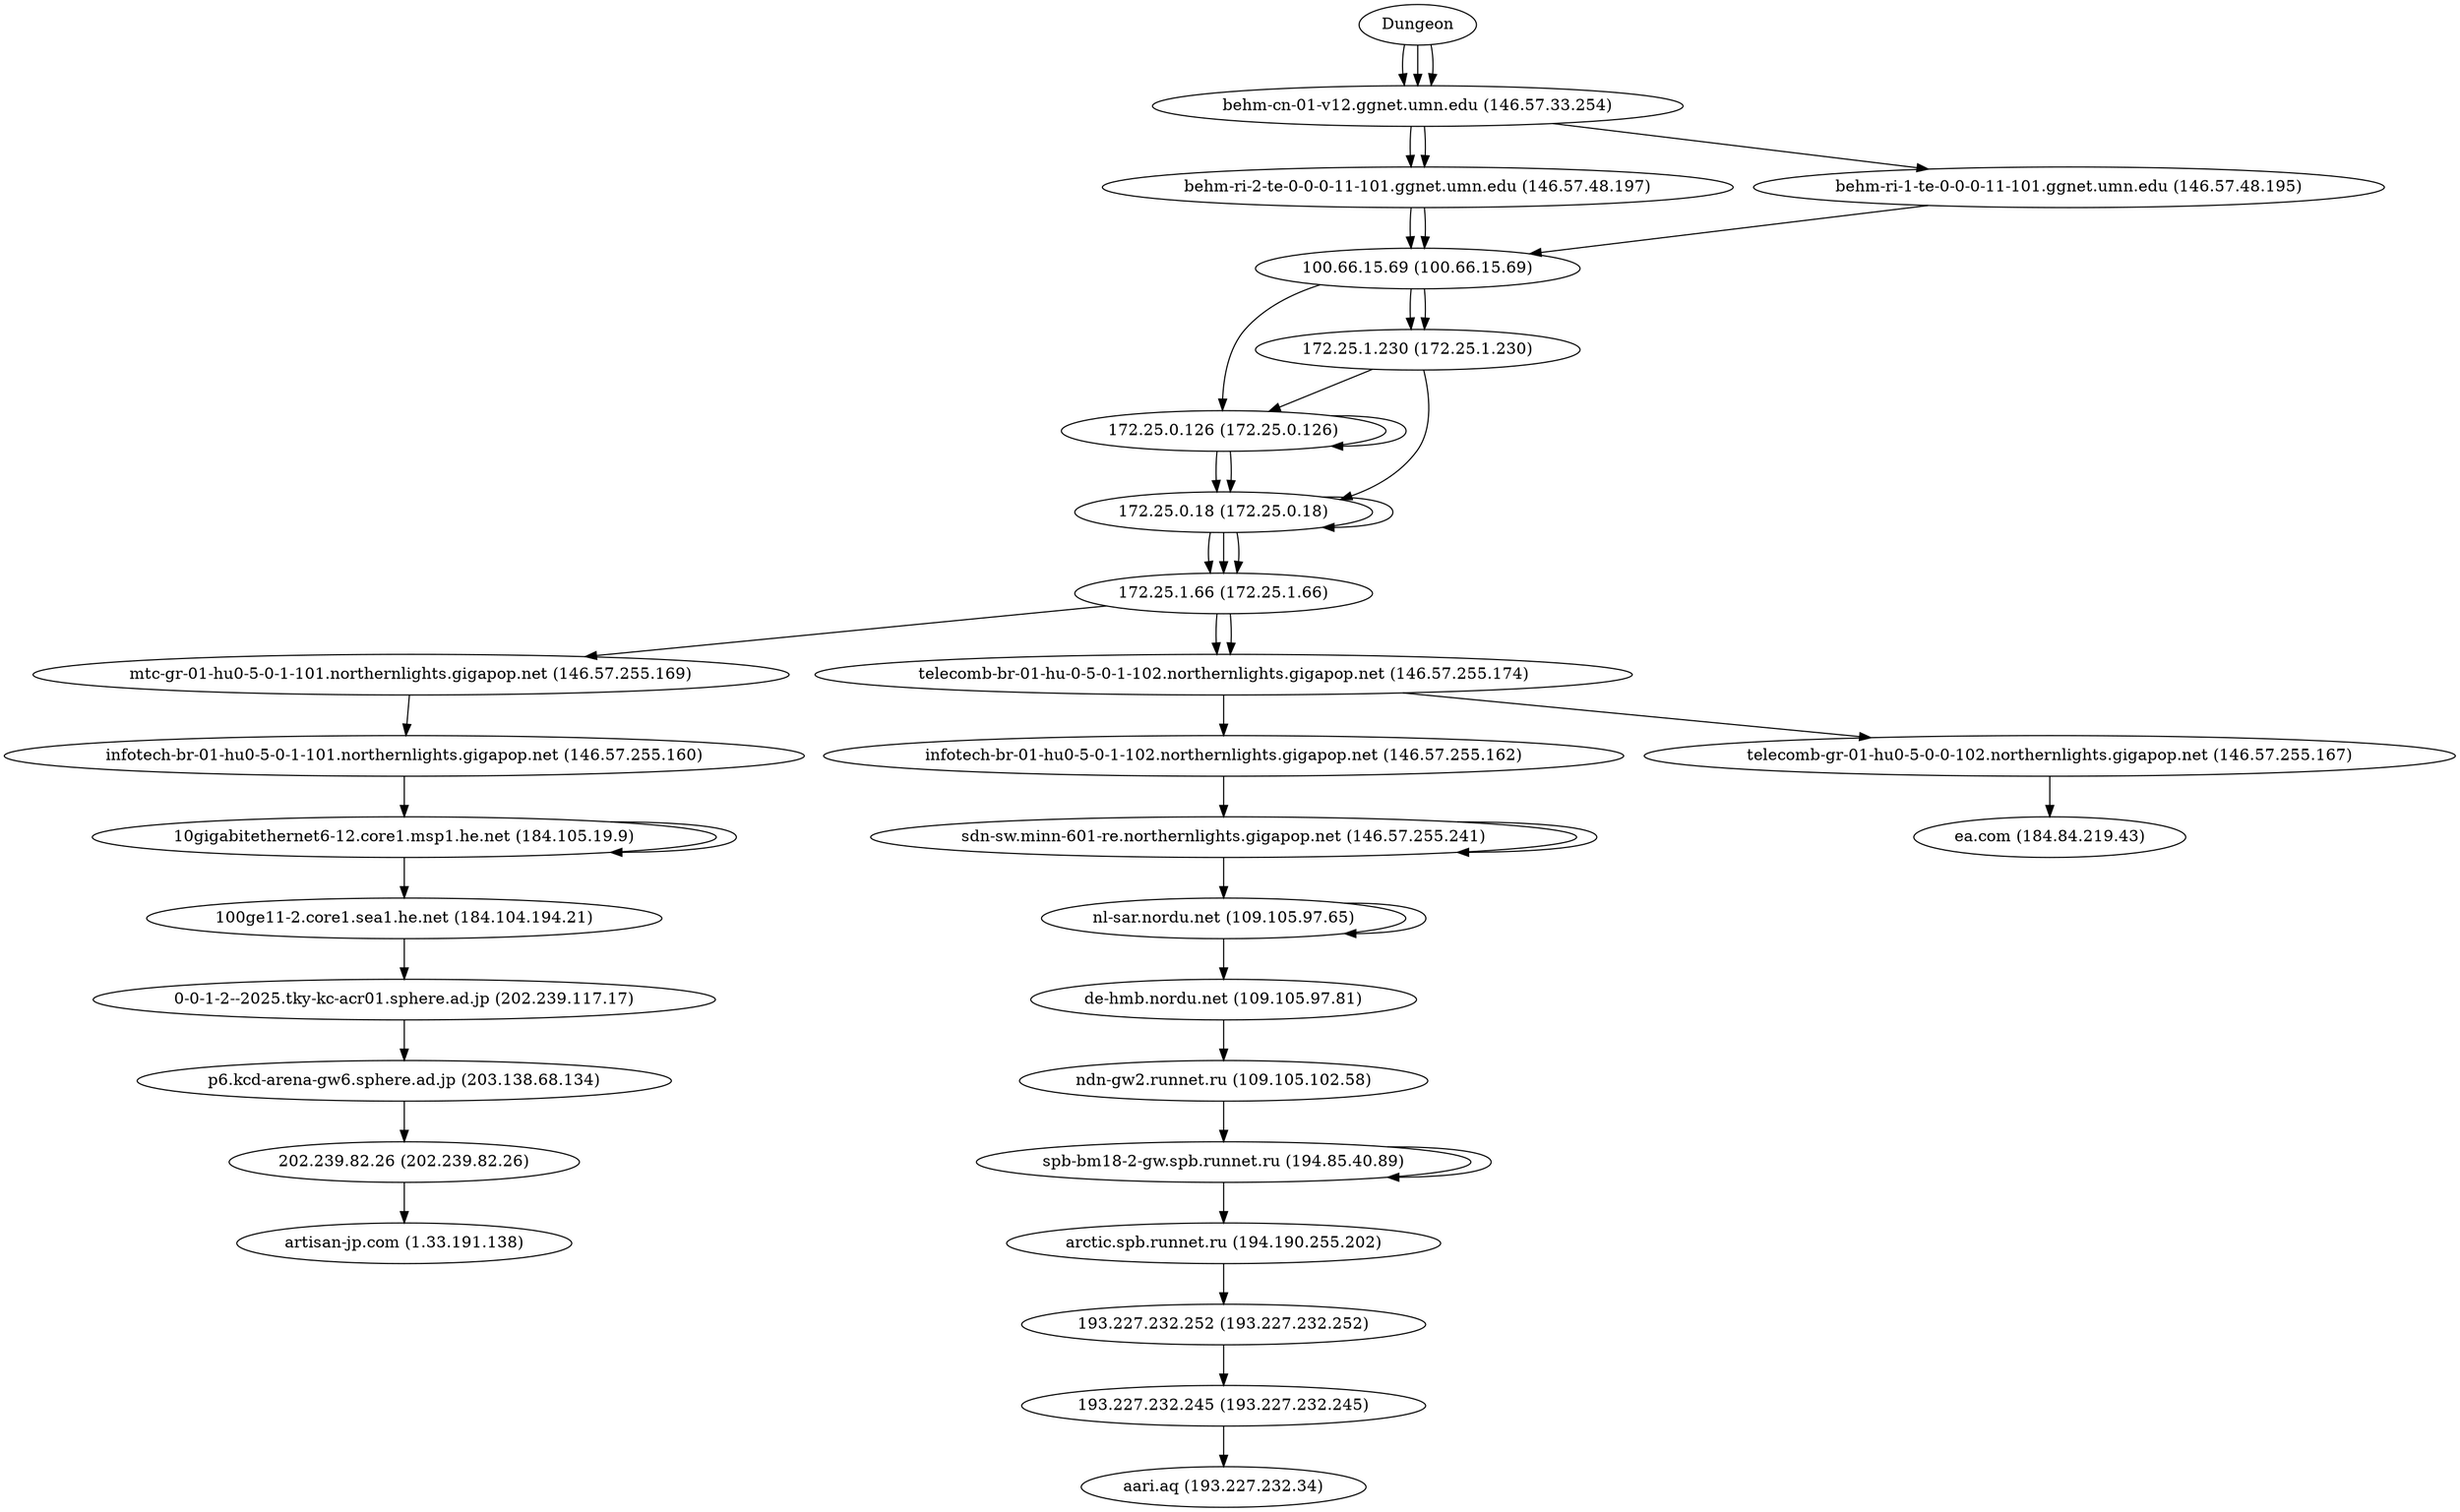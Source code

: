 digraph network {

// traceroute to artisan-jp.com (1.33.191.138), 60 hops max, 60 byte packets
"Dungeon" -> "behm-cn-01-v12.ggnet.umn.edu (146.57.33.254)";
"behm-cn-01-v12.ggnet.umn.edu (146.57.33.254)" -> "behm-ri-2-te-0-0-0-11-101.ggnet.umn.edu (146.57.48.197)";
"behm-ri-2-te-0-0-0-11-101.ggnet.umn.edu (146.57.48.197)" -> "100.66.15.69 (100.66.15.69)";
"100.66.15.69 (100.66.15.69)" -> "172.25.1.230 (172.25.1.230)";
"172.25.1.230 (172.25.1.230)" -> "172.25.0.126 (172.25.0.126)";
"172.25.0.126 (172.25.0.126)" -> "172.25.0.18 (172.25.0.18)";
"172.25.0.18 (172.25.0.18)" -> "172.25.1.66 (172.25.1.66)";
"172.25.1.66 (172.25.1.66)" -> "mtc-gr-01-hu0-5-0-1-101.northernlights.gigapop.net (146.57.255.169)";
"mtc-gr-01-hu0-5-0-1-101.northernlights.gigapop.net (146.57.255.169)" -> "infotech-br-01-hu0-5-0-1-101.northernlights.gigapop.net (146.57.255.160)";
"infotech-br-01-hu0-5-0-1-101.northernlights.gigapop.net (146.57.255.160)" -> "10gigabitethernet6-12.core1.msp1.he.net (184.105.19.9)";
"10gigabitethernet6-12.core1.msp1.he.net (184.105.19.9)" -> "10gigabitethernet6-12.core1.msp1.he.net (184.105.19.9)";
"10gigabitethernet6-12.core1.msp1.he.net (184.105.19.9)" -> "100ge11-2.core1.sea1.he.net (184.104.194.21)";
"100ge11-2.core1.sea1.he.net (184.104.194.21)" -> "0-0-1-2--2025.tky-kc-acr01.sphere.ad.jp (202.239.117.17)";
"0-0-1-2--2025.tky-kc-acr01.sphere.ad.jp (202.239.117.17)" -> "p6.kcd-arena-gw6.sphere.ad.jp (203.138.68.134)";
"p6.kcd-arena-gw6.sphere.ad.jp (203.138.68.134)" -> "202.239.82.26 (202.239.82.26)";
"202.239.82.26 (202.239.82.26)" -> "artisan-jp.com (1.33.191.138)";

// traceroute to aari.aq (193.227.232.34), 60 hops max, 60 byte packets
"Dungeon" -> "behm-cn-01-v12.ggnet.umn.edu (146.57.33.254)";
"behm-cn-01-v12.ggnet.umn.edu (146.57.33.254)" -> "behm-ri-2-te-0-0-0-11-101.ggnet.umn.edu (146.57.48.197)";
"behm-ri-2-te-0-0-0-11-101.ggnet.umn.edu (146.57.48.197)" -> "100.66.15.69 (100.66.15.69)";
"100.66.15.69 (100.66.15.69)" -> "172.25.0.126 (172.25.0.126)";
"172.25.0.126 (172.25.0.126)" -> "172.25.0.126 (172.25.0.126)";
"172.25.0.126 (172.25.0.126)" -> "172.25.0.18 (172.25.0.18)";
"172.25.0.18 (172.25.0.18)" -> "172.25.1.66 (172.25.1.66)";
"172.25.1.66 (172.25.1.66)" -> "telecomb-br-01-hu-0-5-0-1-102.northernlights.gigapop.net (146.57.255.174)";
"telecomb-br-01-hu-0-5-0-1-102.northernlights.gigapop.net (146.57.255.174)" -> "infotech-br-01-hu0-5-0-1-102.northernlights.gigapop.net (146.57.255.162)";
"infotech-br-01-hu0-5-0-1-102.northernlights.gigapop.net (146.57.255.162)" -> "sdn-sw.minn-601-re.northernlights.gigapop.net (146.57.255.241)";
"sdn-sw.minn-601-re.northernlights.gigapop.net (146.57.255.241)" -> "sdn-sw.minn-601-re.northernlights.gigapop.net (146.57.255.241)";
"sdn-sw.minn-601-re.northernlights.gigapop.net (146.57.255.241)" -> "nl-sar.nordu.net (109.105.97.65)";
"nl-sar.nordu.net (109.105.97.65)" -> "nl-sar.nordu.net (109.105.97.65)";
"nl-sar.nordu.net (109.105.97.65)" -> "de-hmb.nordu.net (109.105.97.81)";
"de-hmb.nordu.net (109.105.97.81)" -> "ndn-gw2.runnet.ru (109.105.102.58)";
"ndn-gw2.runnet.ru (109.105.102.58)" -> "spb-bm18-2-gw.spb.runnet.ru (194.85.40.89)";
"spb-bm18-2-gw.spb.runnet.ru (194.85.40.89)" -> "spb-bm18-2-gw.spb.runnet.ru (194.85.40.89)";
"spb-bm18-2-gw.spb.runnet.ru (194.85.40.89)" -> "arctic.spb.runnet.ru (194.190.255.202)";
"arctic.spb.runnet.ru (194.190.255.202)" -> "193.227.232.252 (193.227.232.252)";
"193.227.232.252 (193.227.232.252)" -> "193.227.232.245 (193.227.232.245)";
"193.227.232.245 (193.227.232.245)" -> "aari.aq (193.227.232.34)";

// traceroute to ea.com (184.84.219.43), 60 hops max, 60 byte packets
"Dungeon" -> "behm-cn-01-v12.ggnet.umn.edu (146.57.33.254)";
"behm-cn-01-v12.ggnet.umn.edu (146.57.33.254)" -> "behm-ri-1-te-0-0-0-11-101.ggnet.umn.edu (146.57.48.195)";
"behm-ri-1-te-0-0-0-11-101.ggnet.umn.edu (146.57.48.195)" -> "100.66.15.69 (100.66.15.69)";
"100.66.15.69 (100.66.15.69)" -> "172.25.1.230 (172.25.1.230)";
"172.25.1.230 (172.25.1.230)" -> "172.25.0.18 (172.25.0.18)";
"172.25.0.18 (172.25.0.18)" -> "172.25.0.18 (172.25.0.18)";
"172.25.0.18 (172.25.0.18)" -> "172.25.1.66 (172.25.1.66)";
"172.25.1.66 (172.25.1.66)" -> "telecomb-br-01-hu-0-5-0-1-102.northernlights.gigapop.net (146.57.255.174)";
"telecomb-br-01-hu-0-5-0-1-102.northernlights.gigapop.net (146.57.255.174)" -> "telecomb-gr-01-hu0-5-0-0-102.northernlights.gigapop.net (146.57.255.167)";
"telecomb-gr-01-hu0-5-0-0-102.northernlights.gigapop.net (146.57.255.167)" -> "ea.com (184.84.219.43)";
}
